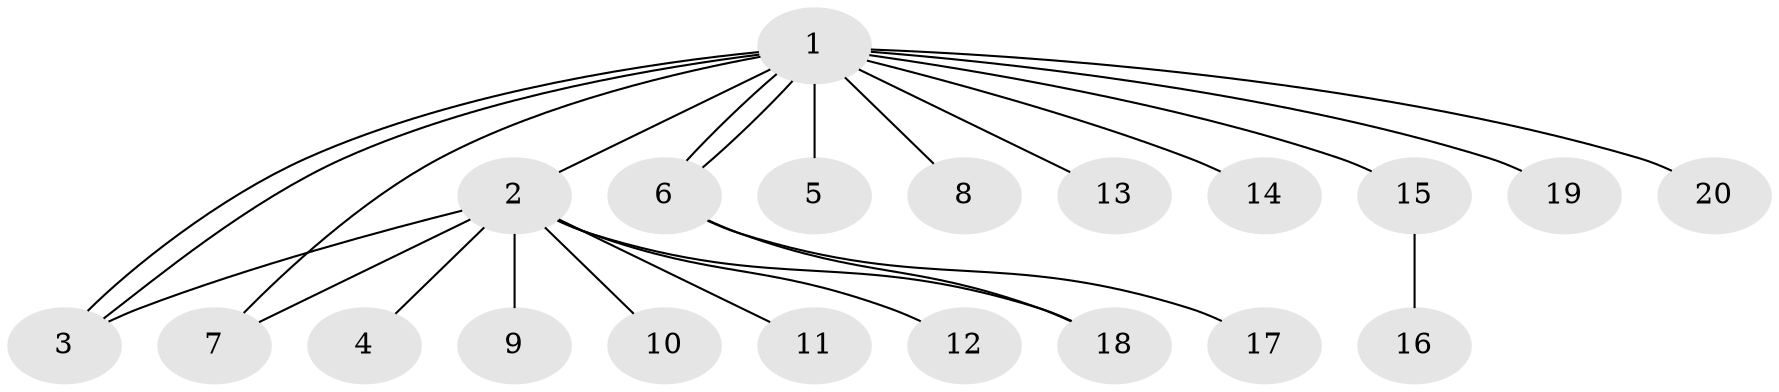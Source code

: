 // Generated by graph-tools (version 1.1) at 2025/46/02/15/25 05:46:28]
// undirected, 20 vertices, 24 edges
graph export_dot {
graph [start="1"]
  node [color=gray90,style=filled];
  1;
  2;
  3;
  4;
  5;
  6;
  7;
  8;
  9;
  10;
  11;
  12;
  13;
  14;
  15;
  16;
  17;
  18;
  19;
  20;
  1 -- 2;
  1 -- 3;
  1 -- 3;
  1 -- 5;
  1 -- 6;
  1 -- 6;
  1 -- 7;
  1 -- 8;
  1 -- 13;
  1 -- 14;
  1 -- 15;
  1 -- 19;
  1 -- 20;
  2 -- 3;
  2 -- 4;
  2 -- 7;
  2 -- 9;
  2 -- 10;
  2 -- 11;
  2 -- 12;
  2 -- 18;
  6 -- 17;
  6 -- 18;
  15 -- 16;
}
